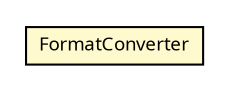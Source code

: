 #!/usr/local/bin/dot
#
# Class diagram 
# Generated by UMLGraph version R5_6 (http://www.umlgraph.org/)
#

digraph G {
	edge [fontname="Trebuchet MS",fontsize=10,labelfontname="Trebuchet MS",labelfontsize=10];
	node [fontname="Trebuchet MS",fontsize=10,shape=plaintext];
	nodesep=0.25;
	ranksep=0.5;
	// se.cambio.cds.openehr.view.util.FormatConverter
	c195274 [label=<<table title="se.cambio.cds.openehr.view.util.FormatConverter" border="0" cellborder="1" cellspacing="0" cellpadding="2" port="p" bgcolor="lemonChiffon" href="./FormatConverter.html">
		<tr><td><table border="0" cellspacing="0" cellpadding="1">
<tr><td align="center" balign="center"><font face="Trebuchet MS"> FormatConverter </font></td></tr>
		</table></td></tr>
		</table>>, URL="./FormatConverter.html", fontname="Trebuchet MS", fontcolor="black", fontsize=9.0];
}

